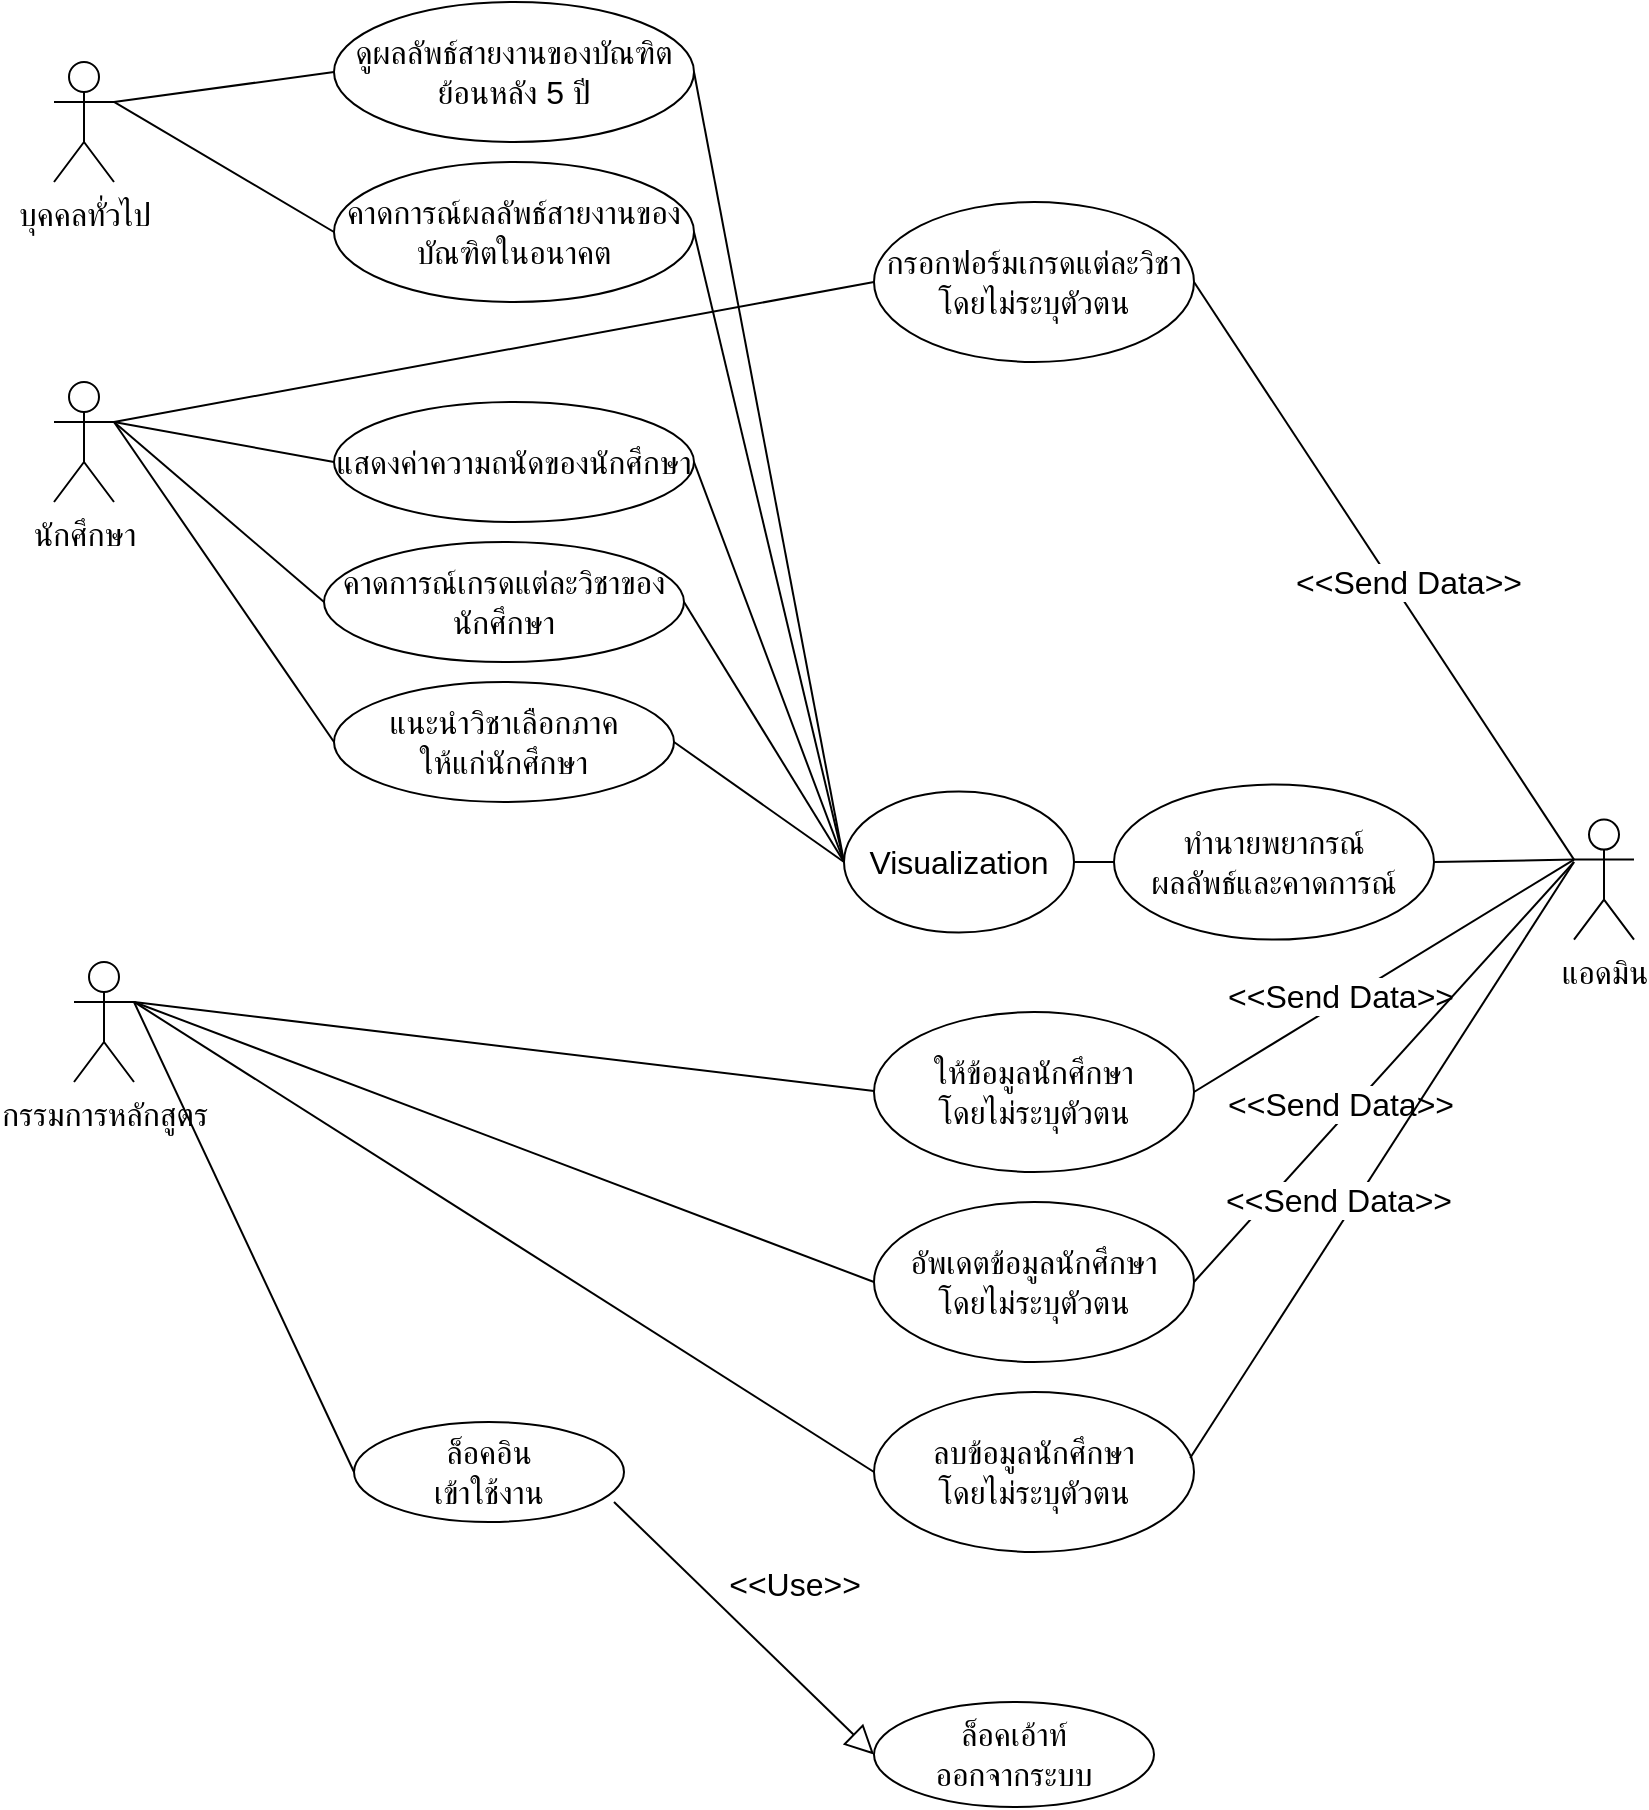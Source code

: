 <mxfile version="20.4.0" type="device"><diagram id="_vLM0q5tYPxkM13smPbt" name="Page-1"><mxGraphModel dx="1662" dy="794" grid="1" gridSize="10" guides="1" tooltips="1" connect="1" arrows="1" fold="1" page="1" pageScale="1" pageWidth="827" pageHeight="1169" math="0" shadow="0"><root><mxCell id="0"/><mxCell id="1" parent="0"/><mxCell id="81Vus9PUht1-0RsdPjCS-26" style="edgeStyle=none;rounded=0;orthogonalLoop=1;jettySize=auto;html=1;exitX=1;exitY=0.333;exitDx=0;exitDy=0;exitPerimeter=0;entryX=0;entryY=0.5;entryDx=0;entryDy=0;startArrow=none;startFill=0;endArrow=none;endFill=0;strokeColor=default;fontSize=16;" parent="1" source="81Vus9PUht1-0RsdPjCS-1" target="81Vus9PUht1-0RsdPjCS-11" edge="1"><mxGeometry relative="1" as="geometry"/></mxCell><mxCell id="81Vus9PUht1-0RsdPjCS-28" style="edgeStyle=none;rounded=0;orthogonalLoop=1;jettySize=auto;html=1;exitX=1;exitY=0.333;exitDx=0;exitDy=0;exitPerimeter=0;entryX=0;entryY=0.5;entryDx=0;entryDy=0;startArrow=none;startFill=0;endArrow=none;endFill=0;strokeColor=default;fontSize=16;" parent="1" source="81Vus9PUht1-0RsdPjCS-1" target="81Vus9PUht1-0RsdPjCS-15" edge="1"><mxGeometry relative="1" as="geometry"/></mxCell><mxCell id="81Vus9PUht1-0RsdPjCS-29" style="edgeStyle=none;rounded=0;orthogonalLoop=1;jettySize=auto;html=1;exitX=1;exitY=0.333;exitDx=0;exitDy=0;exitPerimeter=0;entryX=0;entryY=0.5;entryDx=0;entryDy=0;startArrow=none;startFill=0;endArrow=none;endFill=0;strokeColor=default;fontSize=16;" parent="1" source="81Vus9PUht1-0RsdPjCS-1" target="81Vus9PUht1-0RsdPjCS-13" edge="1"><mxGeometry relative="1" as="geometry"/></mxCell><mxCell id="81Vus9PUht1-0RsdPjCS-30" style="edgeStyle=none;rounded=0;orthogonalLoop=1;jettySize=auto;html=1;exitX=1;exitY=0.333;exitDx=0;exitDy=0;exitPerimeter=0;entryX=0;entryY=0.5;entryDx=0;entryDy=0;startArrow=none;startFill=0;endArrow=none;endFill=0;strokeColor=default;fontSize=16;" parent="1" source="81Vus9PUht1-0RsdPjCS-1" target="81Vus9PUht1-0RsdPjCS-14" edge="1"><mxGeometry relative="1" as="geometry"/></mxCell><mxCell id="81Vus9PUht1-0RsdPjCS-1" value="นักศึกษา" style="shape=umlActor;verticalLabelPosition=bottom;verticalAlign=top;html=1;outlineConnect=0;fontSize=16;" parent="1" vertex="1"><mxGeometry x="80" y="210" width="30" height="60" as="geometry"/></mxCell><mxCell id="81Vus9PUht1-0RsdPjCS-24" style="edgeStyle=none;rounded=0;orthogonalLoop=1;jettySize=auto;html=1;exitX=1;exitY=0.333;exitDx=0;exitDy=0;exitPerimeter=0;entryX=0;entryY=0.5;entryDx=0;entryDy=0;endArrow=none;endFill=0;fontSize=16;" parent="1" source="81Vus9PUht1-0RsdPjCS-5" target="81Vus9PUht1-0RsdPjCS-8" edge="1"><mxGeometry relative="1" as="geometry"/></mxCell><mxCell id="81Vus9PUht1-0RsdPjCS-34" style="edgeStyle=none;rounded=0;orthogonalLoop=1;jettySize=auto;html=1;exitX=1;exitY=0.333;exitDx=0;exitDy=0;exitPerimeter=0;startArrow=none;startFill=0;endArrow=none;endFill=0;strokeColor=default;entryX=0.026;entryY=0.5;entryDx=0;entryDy=0;entryPerimeter=0;fontSize=16;" parent="1" source="81Vus9PUht1-0RsdPjCS-5" target="81Vus9PUht1-0RsdPjCS-19" edge="1"><mxGeometry relative="1" as="geometry"><mxPoint x="450" y="1100" as="targetPoint"/></mxGeometry></mxCell><mxCell id="81Vus9PUht1-0RsdPjCS-5" value="กรรมการหลักสูตร" style="shape=umlActor;verticalLabelPosition=bottom;verticalAlign=top;html=1;outlineConnect=0;fontSize=16;" parent="1" vertex="1"><mxGeometry x="90" y="500" width="30" height="60" as="geometry"/></mxCell><mxCell id="81Vus9PUht1-0RsdPjCS-25" style="edgeStyle=none;rounded=0;orthogonalLoop=1;jettySize=auto;html=1;exitX=0.963;exitY=0.8;exitDx=0;exitDy=0;endArrow=block;endFill=0;startArrow=none;startFill=0;strokeColor=default;entryX=0;entryY=0.5;entryDx=0;entryDy=0;fontSize=16;strokeWidth=1;endSize=12;exitPerimeter=0;" parent="1" source="81Vus9PUht1-0RsdPjCS-8" target="81Vus9PUht1-0RsdPjCS-10" edge="1"><mxGeometry relative="1" as="geometry"><mxPoint x="290" y="1110" as="targetPoint"/></mxGeometry></mxCell><mxCell id="81Vus9PUht1-0RsdPjCS-55" value="&amp;lt;&amp;lt;Use&amp;gt;&amp;gt;" style="edgeLabel;html=1;align=center;verticalAlign=middle;resizable=0;points=[];fontSize=16;labelBackgroundColor=none;" parent="81Vus9PUht1-0RsdPjCS-25" vertex="1" connectable="0"><mxGeometry x="-0.051" y="1" relative="1" as="geometry"><mxPoint x="27" y="-18" as="offset"/></mxGeometry></mxCell><mxCell id="81Vus9PUht1-0RsdPjCS-8" value="ล็อคอิน&lt;br&gt;เข้าใช้งาน" style="ellipse;whiteSpace=wrap;html=1;fontSize=16;" parent="1" vertex="1"><mxGeometry x="230" y="730" width="135" height="50" as="geometry"/></mxCell><mxCell id="81Vus9PUht1-0RsdPjCS-53" style="edgeStyle=none;rounded=0;orthogonalLoop=1;jettySize=auto;html=1;exitX=1;exitY=0.333;exitDx=0;exitDy=0;exitPerimeter=0;entryX=0;entryY=0.5;entryDx=0;entryDy=0;startArrow=none;startFill=0;endArrow=none;endFill=0;strokeColor=default;fontSize=16;" parent="1" source="81Vus9PUht1-0RsdPjCS-9" target="81Vus9PUht1-0RsdPjCS-48" edge="1"><mxGeometry relative="1" as="geometry"/></mxCell><mxCell id="81Vus9PUht1-0RsdPjCS-54" style="edgeStyle=none;rounded=0;orthogonalLoop=1;jettySize=auto;html=1;exitX=1;exitY=0.333;exitDx=0;exitDy=0;exitPerimeter=0;entryX=0;entryY=0.5;entryDx=0;entryDy=0;startArrow=none;startFill=0;endArrow=none;endFill=0;strokeColor=default;fontSize=16;" parent="1" source="81Vus9PUht1-0RsdPjCS-9" target="81Vus9PUht1-0RsdPjCS-50" edge="1"><mxGeometry relative="1" as="geometry"/></mxCell><mxCell id="81Vus9PUht1-0RsdPjCS-9" value="บุคคลทั่วไป" style="shape=umlActor;verticalLabelPosition=bottom;verticalAlign=top;html=1;outlineConnect=0;fontSize=16;" parent="1" vertex="1"><mxGeometry x="80" y="50" width="30" height="60" as="geometry"/></mxCell><mxCell id="81Vus9PUht1-0RsdPjCS-10" value="ล็อคเอ้าท์&lt;br&gt;ออกจากระบบ" style="ellipse;whiteSpace=wrap;html=1;fontSize=16;" parent="1" vertex="1"><mxGeometry x="490" y="870" width="140" height="52.5" as="geometry"/></mxCell><mxCell id="81Vus9PUht1-0RsdPjCS-38" style="edgeStyle=none;rounded=0;orthogonalLoop=1;jettySize=auto;html=1;exitX=1;exitY=0.5;exitDx=0;exitDy=0;startArrow=none;startFill=0;endArrow=none;endFill=0;strokeColor=default;entryX=0;entryY=0.333;entryDx=0;entryDy=0;entryPerimeter=0;fontSize=16;" parent="1" source="81Vus9PUht1-0RsdPjCS-11" target="81Vus9PUht1-0RsdPjCS-22" edge="1"><mxGeometry relative="1" as="geometry"><mxPoint x="1170" y="510" as="targetPoint"/></mxGeometry></mxCell><mxCell id="81Vus9PUht1-0RsdPjCS-68" value="&amp;lt;&amp;lt;Send Data&amp;gt;&amp;gt;" style="edgeLabel;html=1;align=center;verticalAlign=middle;resizable=0;points=[];fontSize=16;labelBackgroundColor=default;" parent="81Vus9PUht1-0RsdPjCS-38" vertex="1" connectable="0"><mxGeometry x="0.118" y="-1" relative="1" as="geometry"><mxPoint x="2" y="-12" as="offset"/></mxGeometry></mxCell><mxCell id="81Vus9PUht1-0RsdPjCS-11" value="กรอกฟอร์มเกรดแต่ละวิชาโดยไม่ระบุตัวตน" style="ellipse;whiteSpace=wrap;html=1;fontSize=16;" parent="1" vertex="1"><mxGeometry x="490" y="120" width="160" height="80" as="geometry"/></mxCell><mxCell id="81Vus9PUht1-0RsdPjCS-13" value="คาดการณ์เกรดแต่ละวิชาของนักศึกษา" style="ellipse;whiteSpace=wrap;html=1;fontSize=16;" parent="1" vertex="1"><mxGeometry x="215" y="290" width="180" height="60" as="geometry"/></mxCell><mxCell id="81Vus9PUht1-0RsdPjCS-14" value="แนะนำวิชาเลือกภาค&lt;br&gt;ให้แก่นักศึกษา" style="ellipse;whiteSpace=wrap;html=1;fontSize=16;" parent="1" vertex="1"><mxGeometry x="220" y="360" width="170" height="60" as="geometry"/></mxCell><mxCell id="81Vus9PUht1-0RsdPjCS-15" value="แสดงค่าความถนัดของนักศึกษา" style="ellipse;whiteSpace=wrap;html=1;fontSize=16;" parent="1" vertex="1"><mxGeometry x="220" y="220" width="180" height="60" as="geometry"/></mxCell><mxCell id="81Vus9PUht1-0RsdPjCS-37" style="edgeStyle=none;rounded=0;orthogonalLoop=1;jettySize=auto;html=1;exitX=1;exitY=0.5;exitDx=0;exitDy=0;startArrow=none;startFill=0;endArrow=none;endFill=0;strokeColor=default;entryX=0;entryY=0.333;entryDx=0;entryDy=0;entryPerimeter=0;fontSize=16;" parent="1" source="81Vus9PUht1-0RsdPjCS-19" target="81Vus9PUht1-0RsdPjCS-22" edge="1"><mxGeometry relative="1" as="geometry"><mxPoint x="1140" y="510" as="targetPoint"/></mxGeometry></mxCell><mxCell id="81Vus9PUht1-0RsdPjCS-67" value="&amp;lt;&amp;lt;Send Data&amp;gt;&amp;gt;" style="edgeLabel;html=1;align=center;verticalAlign=middle;resizable=0;points=[];fontSize=16;" parent="81Vus9PUht1-0RsdPjCS-37" vertex="1" connectable="0"><mxGeometry x="-0.112" y="-2" relative="1" as="geometry"><mxPoint x="-13" y="2" as="offset"/></mxGeometry></mxCell><mxCell id="81Vus9PUht1-0RsdPjCS-19" value="ให้ข้อมูลนักศึกษา&lt;br&gt;โดยไม่ระบุตัวตน" style="ellipse;whiteSpace=wrap;html=1;fontSize=16;" parent="1" vertex="1"><mxGeometry x="490" y="525" width="160" height="80" as="geometry"/></mxCell><mxCell id="81Vus9PUht1-0RsdPjCS-39" style="edgeStyle=none;rounded=0;orthogonalLoop=1;jettySize=auto;html=1;exitX=0;exitY=0.5;exitDx=0;exitDy=0;entryX=1;entryY=0.5;entryDx=0;entryDy=0;startArrow=none;startFill=0;endArrow=none;endFill=0;strokeColor=default;fontSize=16;" parent="1" source="81Vus9PUht1-0RsdPjCS-20" target="81Vus9PUht1-0RsdPjCS-21" edge="1"><mxGeometry relative="1" as="geometry"/></mxCell><mxCell id="81Vus9PUht1-0RsdPjCS-20" value="ทำนายพยากรณ์&lt;br&gt;ผลลัพธ์และคาดการณ์" style="ellipse;whiteSpace=wrap;html=1;fontSize=16;" parent="1" vertex="1"><mxGeometry x="610" y="411.19" width="160" height="77.62" as="geometry"/></mxCell><mxCell id="81Vus9PUht1-0RsdPjCS-41" style="edgeStyle=none;rounded=0;orthogonalLoop=1;jettySize=auto;html=1;exitX=0;exitY=0.5;exitDx=0;exitDy=0;entryX=1;entryY=0.5;entryDx=0;entryDy=0;startArrow=none;startFill=0;endArrow=none;endFill=0;strokeColor=default;fontSize=16;" parent="1" source="81Vus9PUht1-0RsdPjCS-21" target="81Vus9PUht1-0RsdPjCS-15" edge="1"><mxGeometry relative="1" as="geometry"/></mxCell><mxCell id="81Vus9PUht1-0RsdPjCS-42" style="edgeStyle=none;rounded=0;orthogonalLoop=1;jettySize=auto;html=1;exitX=0;exitY=0.5;exitDx=0;exitDy=0;entryX=1;entryY=0.5;entryDx=0;entryDy=0;startArrow=none;startFill=0;endArrow=none;endFill=0;strokeColor=default;fontSize=16;" parent="1" source="81Vus9PUht1-0RsdPjCS-21" target="81Vus9PUht1-0RsdPjCS-13" edge="1"><mxGeometry relative="1" as="geometry"/></mxCell><mxCell id="81Vus9PUht1-0RsdPjCS-43" style="edgeStyle=none;rounded=0;orthogonalLoop=1;jettySize=auto;html=1;exitX=0;exitY=0.5;exitDx=0;exitDy=0;entryX=1;entryY=0.5;entryDx=0;entryDy=0;startArrow=none;startFill=0;endArrow=none;endFill=0;strokeColor=default;fontSize=16;" parent="1" source="81Vus9PUht1-0RsdPjCS-21" target="81Vus9PUht1-0RsdPjCS-14" edge="1"><mxGeometry relative="1" as="geometry"/></mxCell><mxCell id="81Vus9PUht1-0RsdPjCS-51" style="edgeStyle=none;rounded=0;orthogonalLoop=1;jettySize=auto;html=1;exitX=0;exitY=0.5;exitDx=0;exitDy=0;entryX=1;entryY=0.5;entryDx=0;entryDy=0;startArrow=none;startFill=0;endArrow=none;endFill=0;strokeColor=default;fontSize=16;" parent="1" source="81Vus9PUht1-0RsdPjCS-21" target="81Vus9PUht1-0RsdPjCS-48" edge="1"><mxGeometry relative="1" as="geometry"/></mxCell><mxCell id="81Vus9PUht1-0RsdPjCS-52" style="edgeStyle=none;rounded=0;orthogonalLoop=1;jettySize=auto;html=1;exitX=0;exitY=0.5;exitDx=0;exitDy=0;entryX=1;entryY=0.5;entryDx=0;entryDy=0;startArrow=none;startFill=0;endArrow=none;endFill=0;strokeColor=default;fontSize=16;" parent="1" source="81Vus9PUht1-0RsdPjCS-21" target="81Vus9PUht1-0RsdPjCS-50" edge="1"><mxGeometry relative="1" as="geometry"/></mxCell><mxCell id="81Vus9PUht1-0RsdPjCS-21" value="Visualization" style="ellipse;whiteSpace=wrap;html=1;fontSize=16;" parent="1" vertex="1"><mxGeometry x="475" y="414.75" width="115" height="70.5" as="geometry"/></mxCell><mxCell id="81Vus9PUht1-0RsdPjCS-36" style="edgeStyle=none;rounded=0;orthogonalLoop=1;jettySize=auto;html=1;exitX=0;exitY=0.333;exitDx=0;exitDy=0;exitPerimeter=0;entryX=1;entryY=0.5;entryDx=0;entryDy=0;startArrow=none;startFill=0;endArrow=none;endFill=0;strokeColor=default;fontSize=16;" parent="1" source="81Vus9PUht1-0RsdPjCS-22" target="81Vus9PUht1-0RsdPjCS-20" edge="1"><mxGeometry relative="1" as="geometry"/></mxCell><mxCell id="81Vus9PUht1-0RsdPjCS-22" value="แอดมิน" style="shape=umlActor;verticalLabelPosition=bottom;verticalAlign=top;html=1;outlineConnect=0;fontSize=16;" parent="1" vertex="1"><mxGeometry x="840" y="428.81" width="30" height="60" as="geometry"/></mxCell><mxCell id="81Vus9PUht1-0RsdPjCS-48" value="ดูผลลัพธ์สายงานของบัณฑิตย้อนหลัง 5 ปี" style="ellipse;whiteSpace=wrap;html=1;fontSize=16;" parent="1" vertex="1"><mxGeometry x="220" y="20" width="180" height="70" as="geometry"/></mxCell><mxCell id="81Vus9PUht1-0RsdPjCS-49" style="edgeStyle=none;rounded=0;orthogonalLoop=1;jettySize=auto;html=1;exitX=0.5;exitY=1;exitDx=0;exitDy=0;startArrow=none;startFill=0;endArrow=none;endFill=0;strokeColor=default;fontSize=16;" parent="1" source="81Vus9PUht1-0RsdPjCS-15" target="81Vus9PUht1-0RsdPjCS-15" edge="1"><mxGeometry relative="1" as="geometry"/></mxCell><mxCell id="81Vus9PUht1-0RsdPjCS-50" value="คาดการณ์ผลลัพธ์สายงานของบัณฑิตในอนาคต" style="ellipse;whiteSpace=wrap;html=1;fontSize=16;" parent="1" vertex="1"><mxGeometry x="220" y="100" width="180" height="70" as="geometry"/></mxCell><mxCell id="SWkN-euhqfdAD0y6qcXU-1" value="อัพเดตข้อมูลนักศึกษา&lt;br&gt;โดยไม่ระบุตัวตน" style="ellipse;whiteSpace=wrap;html=1;fontSize=16;" vertex="1" parent="1"><mxGeometry x="490" y="620" width="160" height="80" as="geometry"/></mxCell><mxCell id="SWkN-euhqfdAD0y6qcXU-2" value="ลบข้อมูลนักศึกษา&lt;br&gt;โดยไม่ระบุตัวตน" style="ellipse;whiteSpace=wrap;html=1;fontSize=16;" vertex="1" parent="1"><mxGeometry x="490" y="715" width="160" height="80" as="geometry"/></mxCell><mxCell id="SWkN-euhqfdAD0y6qcXU-3" style="edgeStyle=none;rounded=0;orthogonalLoop=1;jettySize=auto;html=1;exitX=1;exitY=0.5;exitDx=0;exitDy=0;startArrow=none;startFill=0;endArrow=none;endFill=0;strokeColor=default;fontSize=16;" edge="1" parent="1" source="SWkN-euhqfdAD0y6qcXU-1"><mxGeometry relative="1" as="geometry"><mxPoint x="840" y="450" as="targetPoint"/><mxPoint x="660" y="575" as="sourcePoint"/></mxGeometry></mxCell><mxCell id="SWkN-euhqfdAD0y6qcXU-4" value="&amp;lt;&amp;lt;Send Data&amp;gt;&amp;gt;" style="edgeLabel;html=1;align=center;verticalAlign=middle;resizable=0;points=[];fontSize=16;" vertex="1" connectable="0" parent="SWkN-euhqfdAD0y6qcXU-3"><mxGeometry x="-0.112" y="-2" relative="1" as="geometry"><mxPoint x="-13" y="2" as="offset"/></mxGeometry></mxCell><mxCell id="SWkN-euhqfdAD0y6qcXU-5" style="edgeStyle=none;rounded=0;orthogonalLoop=1;jettySize=auto;html=1;exitX=0.988;exitY=0.413;exitDx=0;exitDy=0;startArrow=none;startFill=0;endArrow=none;endFill=0;strokeColor=default;fontSize=16;exitPerimeter=0;" edge="1" parent="1" source="SWkN-euhqfdAD0y6qcXU-2"><mxGeometry relative="1" as="geometry"><mxPoint x="840" y="450" as="targetPoint"/><mxPoint x="670" y="585" as="sourcePoint"/></mxGeometry></mxCell><mxCell id="SWkN-euhqfdAD0y6qcXU-6" value="&amp;lt;&amp;lt;Send Data&amp;gt;&amp;gt;" style="edgeLabel;html=1;align=center;verticalAlign=middle;resizable=0;points=[];fontSize=16;" vertex="1" connectable="0" parent="SWkN-euhqfdAD0y6qcXU-5"><mxGeometry x="-0.112" y="-2" relative="1" as="geometry"><mxPoint x="-13" y="2" as="offset"/></mxGeometry></mxCell><mxCell id="SWkN-euhqfdAD0y6qcXU-7" style="edgeStyle=none;rounded=0;orthogonalLoop=1;jettySize=auto;html=1;exitX=1;exitY=0.333;exitDx=0;exitDy=0;exitPerimeter=0;startArrow=none;startFill=0;endArrow=none;endFill=0;strokeColor=default;entryX=0;entryY=0.5;entryDx=0;entryDy=0;fontSize=16;" edge="1" parent="1" source="81Vus9PUht1-0RsdPjCS-5" target="SWkN-euhqfdAD0y6qcXU-1"><mxGeometry relative="1" as="geometry"><mxPoint x="504.16" y="575" as="targetPoint"/><mxPoint x="130" y="530" as="sourcePoint"/></mxGeometry></mxCell><mxCell id="SWkN-euhqfdAD0y6qcXU-8" style="edgeStyle=none;rounded=0;orthogonalLoop=1;jettySize=auto;html=1;exitX=1;exitY=0.333;exitDx=0;exitDy=0;exitPerimeter=0;startArrow=none;startFill=0;endArrow=none;endFill=0;strokeColor=default;entryX=0;entryY=0.5;entryDx=0;entryDy=0;fontSize=16;" edge="1" parent="1" source="81Vus9PUht1-0RsdPjCS-5" target="SWkN-euhqfdAD0y6qcXU-2"><mxGeometry relative="1" as="geometry"><mxPoint x="514.16" y="585" as="targetPoint"/><mxPoint x="140" y="540" as="sourcePoint"/></mxGeometry></mxCell></root></mxGraphModel></diagram></mxfile>